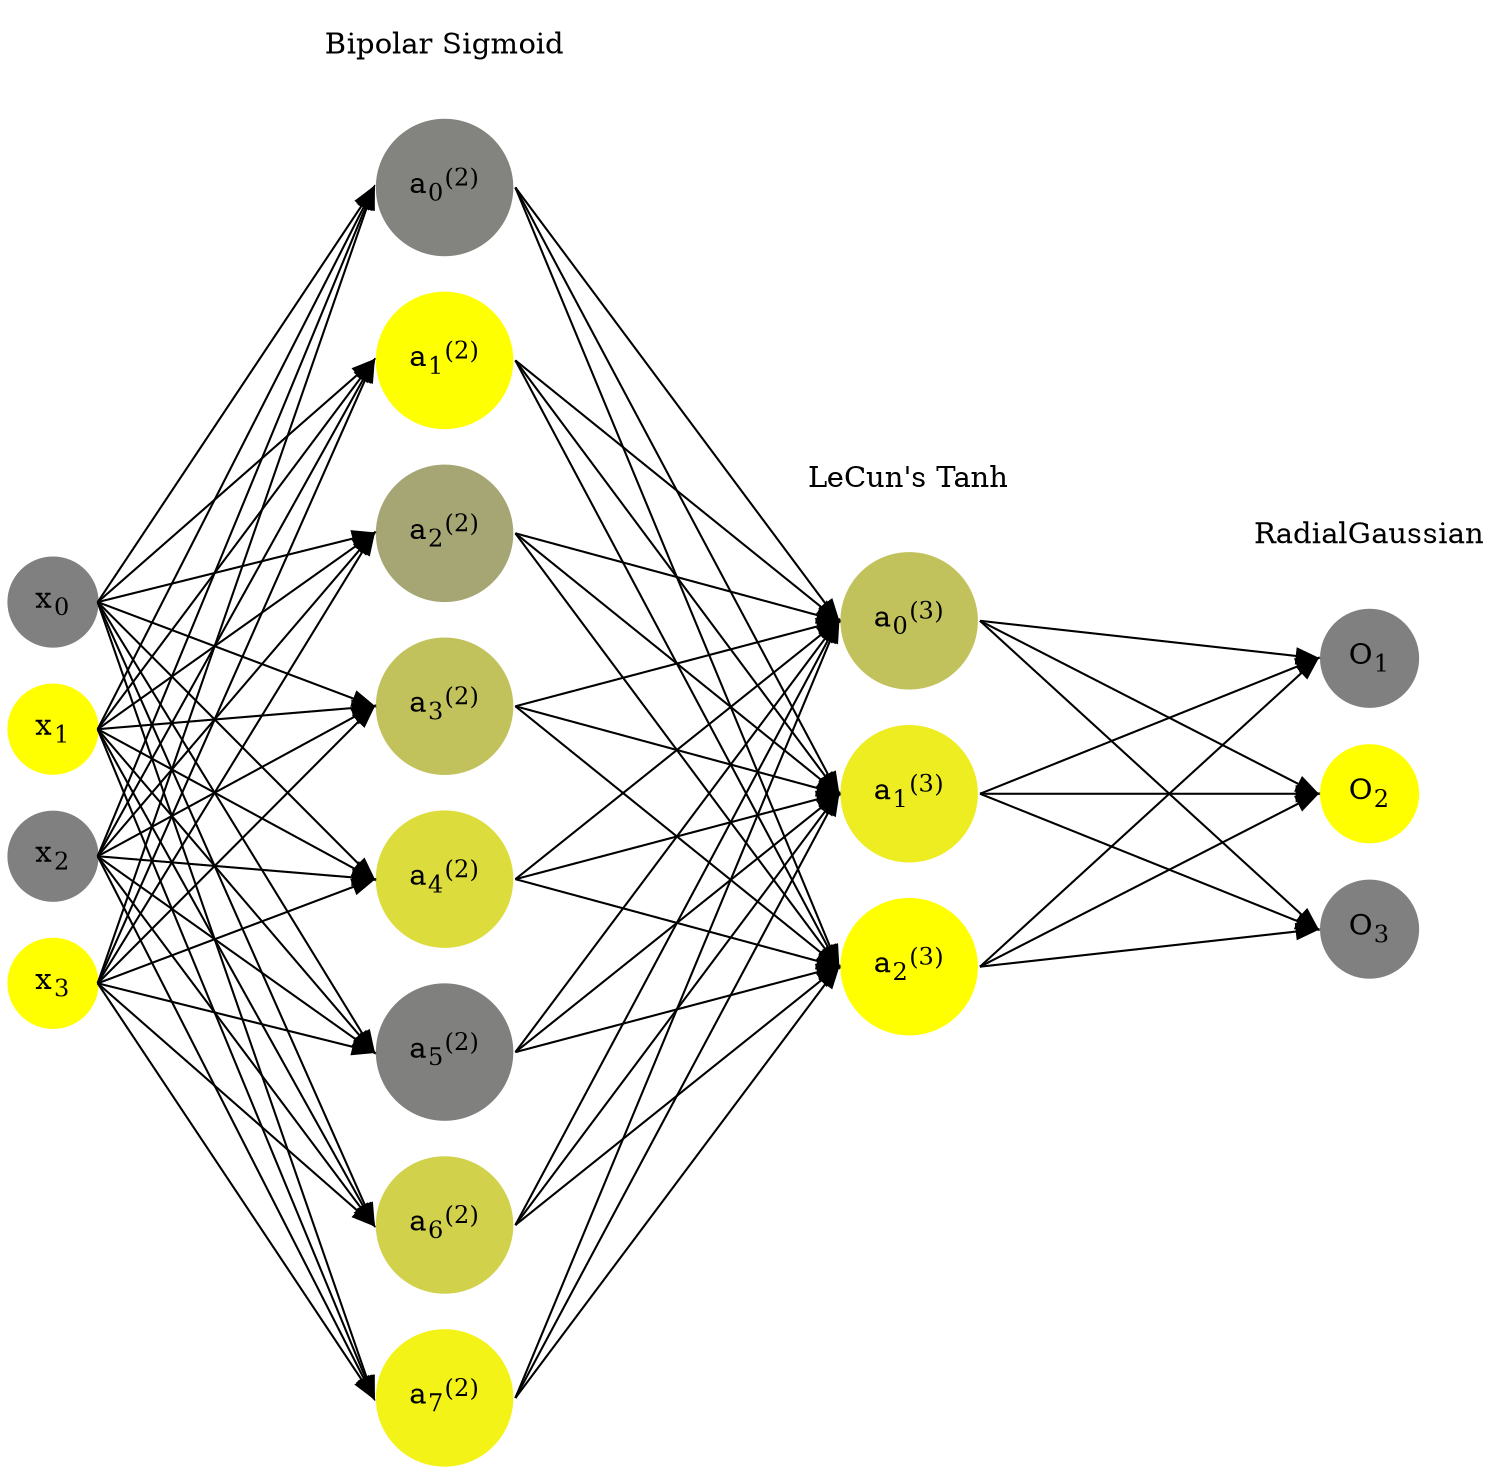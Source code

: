 digraph G {
	rankdir = LR;
	splines=false;
	edge[style=invis];
	ranksep= 1.4;
	{
	node [shape=circle, color="0.1667, 0.0, 0.5", style=filled, fillcolor="0.1667, 0.0, 0.5"];
	x0 [label=<x<sub>0</sub>>];
	}
	{
	node [shape=circle, color="0.1667, 1.0, 1.0", style=filled, fillcolor="0.1667, 1.0, 1.0"];
	x1 [label=<x<sub>1</sub>>];
	}
	{
	node [shape=circle, color="0.1667, 0.0, 0.5", style=filled, fillcolor="0.1667, 0.0, 0.5"];
	x2 [label=<x<sub>2</sub>>];
	}
	{
	node [shape=circle, color="0.1667, 1.0, 1.0", style=filled, fillcolor="0.1667, 1.0, 1.0"];
	x3 [label=<x<sub>3</sub>>];
	}
	{
	node [shape=circle, color="0.1667, 0.023940, 0.511970", style=filled, fillcolor="0.1667, 0.023940, 0.511970"];
	a02 [label=<a<sub>0</sub><sup>(2)</sup>>];
	}
	{
	node [shape=circle, color="0.1667, 0.992344, 0.996172", style=filled, fillcolor="0.1667, 0.992344, 0.996172"];
	a12 [label=<a<sub>1</sub><sup>(2)</sup>>];
	}
	{
	node [shape=circle, color="0.1667, 0.301595, 0.650797", style=filled, fillcolor="0.1667, 0.301595, 0.650797"];
	a22 [label=<a<sub>2</sub><sup>(2)</sup>>];
	}
	{
	node [shape=circle, color="0.1667, 0.517227, 0.758614", style=filled, fillcolor="0.1667, 0.517227, 0.758614"];
	a32 [label=<a<sub>3</sub><sup>(2)</sup>>];
	}
	{
	node [shape=circle, color="0.1667, 0.721099, 0.860550", style=filled, fillcolor="0.1667, 0.721099, 0.860550"];
	a42 [label=<a<sub>4</sub><sup>(2)</sup>>];
	}
	{
	node [shape=circle, color="0.1667, 0.004414, 0.502207", style=filled, fillcolor="0.1667, 0.004414, 0.502207"];
	a52 [label=<a<sub>5</sub><sup>(2)</sup>>];
	}
	{
	node [shape=circle, color="0.1667, 0.639524, 0.819762", style=filled, fillcolor="0.1667, 0.639524, 0.819762"];
	a62 [label=<a<sub>6</sub><sup>(2)</sup>>];
	}
	{
	node [shape=circle, color="0.1667, 0.899702, 0.949851", style=filled, fillcolor="0.1667, 0.899702, 0.949851"];
	a72 [label=<a<sub>7</sub><sup>(2)</sup>>];
	}
	{
	node [shape=circle, color="0.1667, 0.521610, 0.760805", style=filled, fillcolor="0.1667, 0.521610, 0.760805"];
	a03 [label=<a<sub>0</sub><sup>(3)</sup>>];
	}
	{
	node [shape=circle, color="0.1667, 0.856414, 0.928207", style=filled, fillcolor="0.1667, 0.856414, 0.928207"];
	a13 [label=<a<sub>1</sub><sup>(3)</sup>>];
	}
	{
	node [shape=circle, color="0.1667, 1.206465, 1.103233", style=filled, fillcolor="0.1667, 1.206465, 1.103233"];
	a23 [label=<a<sub>2</sub><sup>(3)</sup>>];
	}
	{
	node [shape=circle, color="0.1667, 0.0, 0.5", style=filled, fillcolor="0.1667, 0.0, 0.5"];
	O1 [label=<O<sub>1</sub>>];
	}
	{
	node [shape=circle, color="0.1667, 1.0, 1.0", style=filled, fillcolor="0.1667, 1.0, 1.0"];
	O2 [label=<O<sub>2</sub>>];
	}
	{
	node [shape=circle, color="0.1667, 0.0, 0.5", style=filled, fillcolor="0.1667, 0.0, 0.5"];
	O3 [label=<O<sub>3</sub>>];
	}
	{
	rank=same;
	x0->x1->x2->x3;
	}
	{
	rank=same;
	a02->a12->a22->a32->a42->a52->a62->a72;
	}
	{
	rank=same;
	a03->a13->a23;
	}
	{
	rank=same;
	O1->O2->O3;
	}
	l1 [shape=plaintext,label="Bipolar Sigmoid"];
	l1->a02;
	{rank=same; l1;a02};
	l2 [shape=plaintext,label="LeCun's Tanh"];
	l2->a03;
	{rank=same; l2;a03};
	l3 [shape=plaintext,label="RadialGaussian"];
	l3->O1;
	{rank=same; l3;O1};
edge[style=solid, tailport=e, headport=w];
	{x0;x1;x2;x3} -> {a02;a12;a22;a32;a42;a52;a62;a72};
	{a02;a12;a22;a32;a42;a52;a62;a72} -> {a03;a13;a23};
	{a03;a13;a23} -> {O1,O2,O3};
}